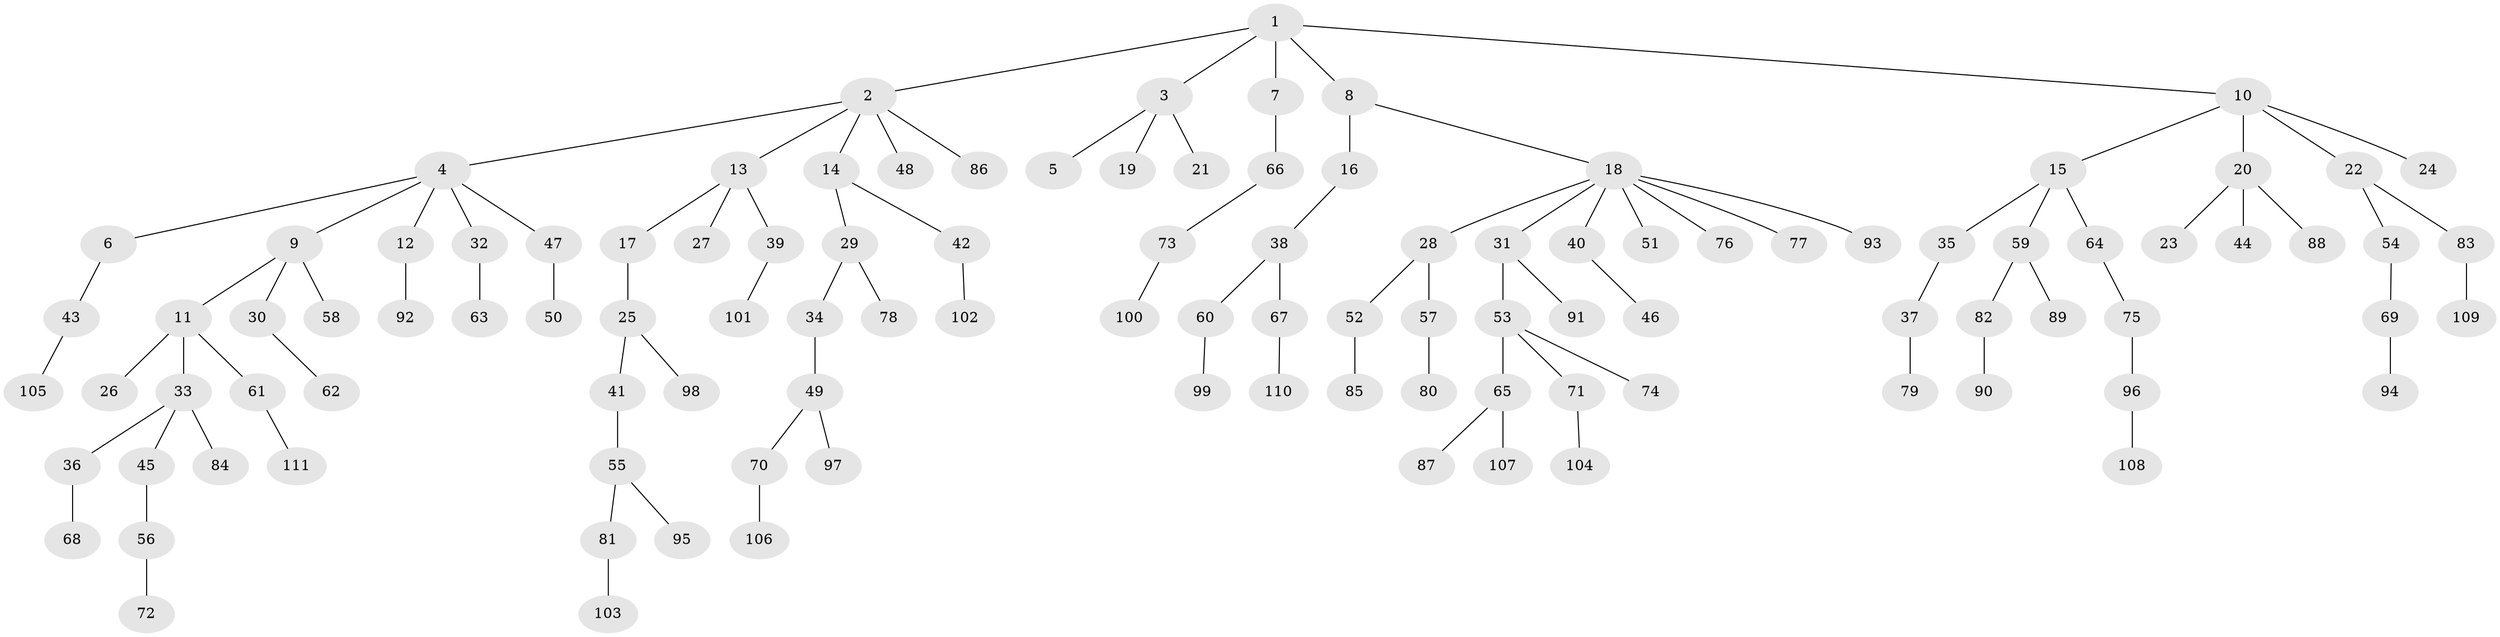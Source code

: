 // Generated by graph-tools (version 1.1) at 2025/50/03/09/25 03:50:25]
// undirected, 111 vertices, 110 edges
graph export_dot {
graph [start="1"]
  node [color=gray90,style=filled];
  1;
  2;
  3;
  4;
  5;
  6;
  7;
  8;
  9;
  10;
  11;
  12;
  13;
  14;
  15;
  16;
  17;
  18;
  19;
  20;
  21;
  22;
  23;
  24;
  25;
  26;
  27;
  28;
  29;
  30;
  31;
  32;
  33;
  34;
  35;
  36;
  37;
  38;
  39;
  40;
  41;
  42;
  43;
  44;
  45;
  46;
  47;
  48;
  49;
  50;
  51;
  52;
  53;
  54;
  55;
  56;
  57;
  58;
  59;
  60;
  61;
  62;
  63;
  64;
  65;
  66;
  67;
  68;
  69;
  70;
  71;
  72;
  73;
  74;
  75;
  76;
  77;
  78;
  79;
  80;
  81;
  82;
  83;
  84;
  85;
  86;
  87;
  88;
  89;
  90;
  91;
  92;
  93;
  94;
  95;
  96;
  97;
  98;
  99;
  100;
  101;
  102;
  103;
  104;
  105;
  106;
  107;
  108;
  109;
  110;
  111;
  1 -- 2;
  1 -- 3;
  1 -- 7;
  1 -- 8;
  1 -- 10;
  2 -- 4;
  2 -- 13;
  2 -- 14;
  2 -- 48;
  2 -- 86;
  3 -- 5;
  3 -- 19;
  3 -- 21;
  4 -- 6;
  4 -- 9;
  4 -- 12;
  4 -- 32;
  4 -- 47;
  6 -- 43;
  7 -- 66;
  8 -- 16;
  8 -- 18;
  9 -- 11;
  9 -- 30;
  9 -- 58;
  10 -- 15;
  10 -- 20;
  10 -- 22;
  10 -- 24;
  11 -- 26;
  11 -- 33;
  11 -- 61;
  12 -- 92;
  13 -- 17;
  13 -- 27;
  13 -- 39;
  14 -- 29;
  14 -- 42;
  15 -- 35;
  15 -- 59;
  15 -- 64;
  16 -- 38;
  17 -- 25;
  18 -- 28;
  18 -- 31;
  18 -- 40;
  18 -- 51;
  18 -- 76;
  18 -- 77;
  18 -- 93;
  20 -- 23;
  20 -- 44;
  20 -- 88;
  22 -- 54;
  22 -- 83;
  25 -- 41;
  25 -- 98;
  28 -- 52;
  28 -- 57;
  29 -- 34;
  29 -- 78;
  30 -- 62;
  31 -- 53;
  31 -- 91;
  32 -- 63;
  33 -- 36;
  33 -- 45;
  33 -- 84;
  34 -- 49;
  35 -- 37;
  36 -- 68;
  37 -- 79;
  38 -- 60;
  38 -- 67;
  39 -- 101;
  40 -- 46;
  41 -- 55;
  42 -- 102;
  43 -- 105;
  45 -- 56;
  47 -- 50;
  49 -- 70;
  49 -- 97;
  52 -- 85;
  53 -- 65;
  53 -- 71;
  53 -- 74;
  54 -- 69;
  55 -- 81;
  55 -- 95;
  56 -- 72;
  57 -- 80;
  59 -- 82;
  59 -- 89;
  60 -- 99;
  61 -- 111;
  64 -- 75;
  65 -- 87;
  65 -- 107;
  66 -- 73;
  67 -- 110;
  69 -- 94;
  70 -- 106;
  71 -- 104;
  73 -- 100;
  75 -- 96;
  81 -- 103;
  82 -- 90;
  83 -- 109;
  96 -- 108;
}
